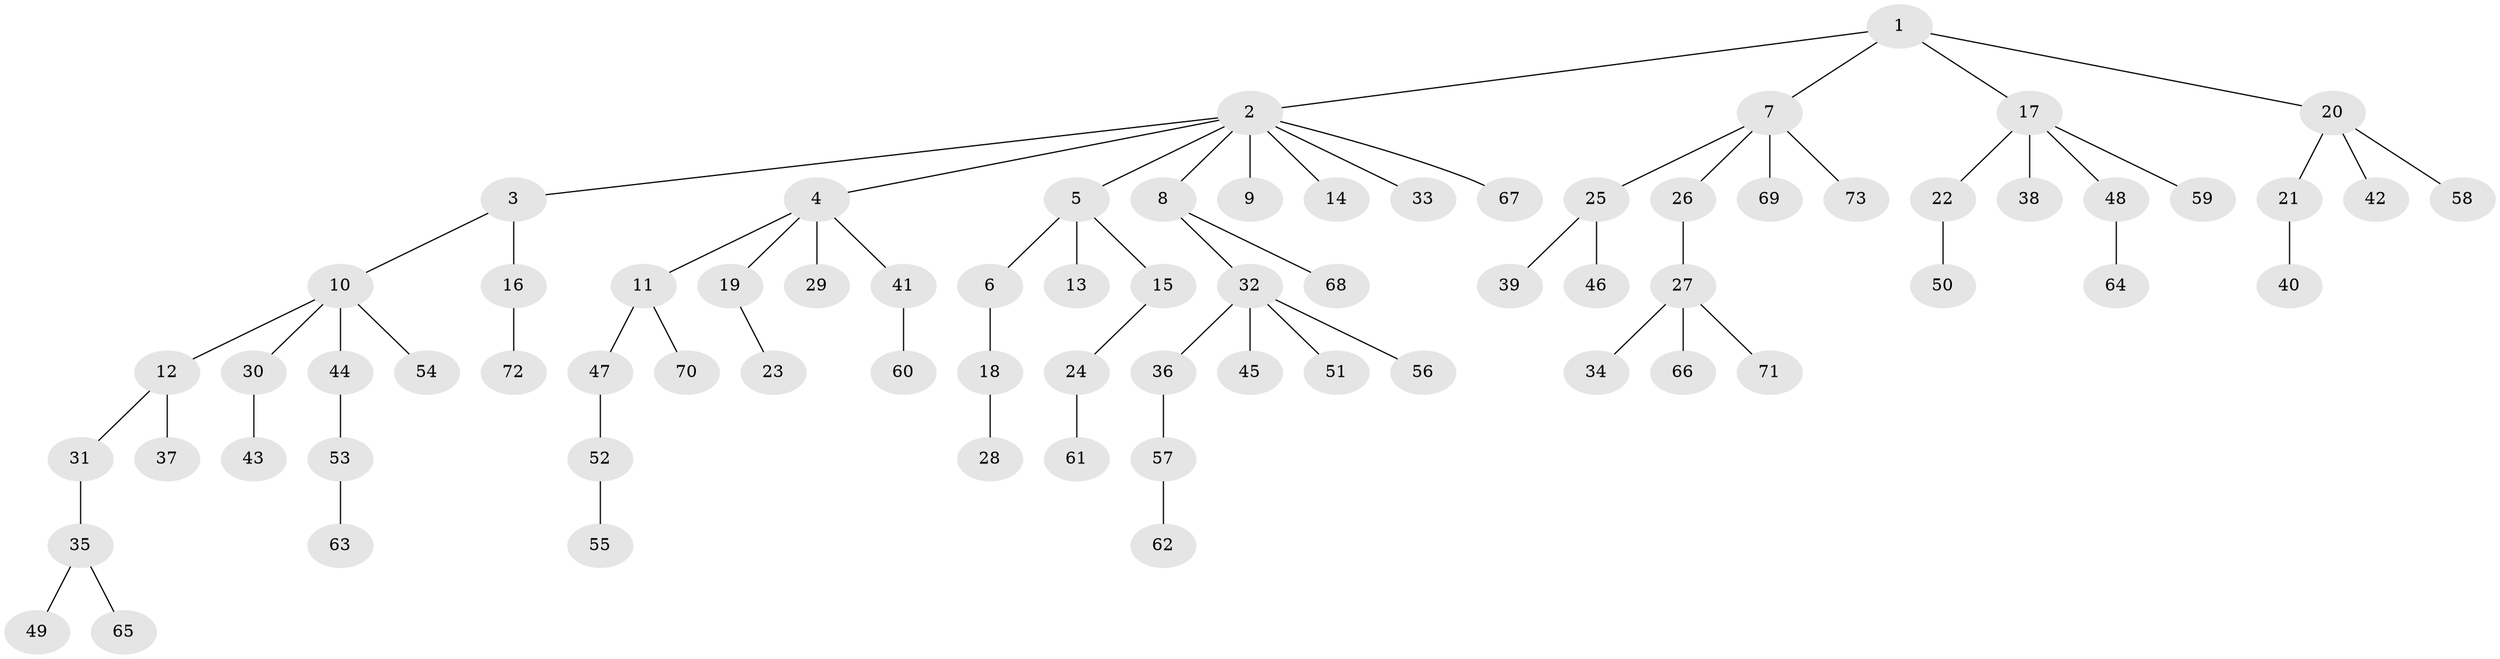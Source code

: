 // coarse degree distribution, {6: 0.047619047619047616, 8: 0.047619047619047616, 3: 0.047619047619047616, 2: 0.23809523809523808, 1: 0.6190476190476191}
// Generated by graph-tools (version 1.1) at 2025/19/03/04/25 18:19:18]
// undirected, 73 vertices, 72 edges
graph export_dot {
graph [start="1"]
  node [color=gray90,style=filled];
  1;
  2;
  3;
  4;
  5;
  6;
  7;
  8;
  9;
  10;
  11;
  12;
  13;
  14;
  15;
  16;
  17;
  18;
  19;
  20;
  21;
  22;
  23;
  24;
  25;
  26;
  27;
  28;
  29;
  30;
  31;
  32;
  33;
  34;
  35;
  36;
  37;
  38;
  39;
  40;
  41;
  42;
  43;
  44;
  45;
  46;
  47;
  48;
  49;
  50;
  51;
  52;
  53;
  54;
  55;
  56;
  57;
  58;
  59;
  60;
  61;
  62;
  63;
  64;
  65;
  66;
  67;
  68;
  69;
  70;
  71;
  72;
  73;
  1 -- 2;
  1 -- 7;
  1 -- 17;
  1 -- 20;
  2 -- 3;
  2 -- 4;
  2 -- 5;
  2 -- 8;
  2 -- 9;
  2 -- 14;
  2 -- 33;
  2 -- 67;
  3 -- 10;
  3 -- 16;
  4 -- 11;
  4 -- 19;
  4 -- 29;
  4 -- 41;
  5 -- 6;
  5 -- 13;
  5 -- 15;
  6 -- 18;
  7 -- 25;
  7 -- 26;
  7 -- 69;
  7 -- 73;
  8 -- 32;
  8 -- 68;
  10 -- 12;
  10 -- 30;
  10 -- 44;
  10 -- 54;
  11 -- 47;
  11 -- 70;
  12 -- 31;
  12 -- 37;
  15 -- 24;
  16 -- 72;
  17 -- 22;
  17 -- 38;
  17 -- 48;
  17 -- 59;
  18 -- 28;
  19 -- 23;
  20 -- 21;
  20 -- 42;
  20 -- 58;
  21 -- 40;
  22 -- 50;
  24 -- 61;
  25 -- 39;
  25 -- 46;
  26 -- 27;
  27 -- 34;
  27 -- 66;
  27 -- 71;
  30 -- 43;
  31 -- 35;
  32 -- 36;
  32 -- 45;
  32 -- 51;
  32 -- 56;
  35 -- 49;
  35 -- 65;
  36 -- 57;
  41 -- 60;
  44 -- 53;
  47 -- 52;
  48 -- 64;
  52 -- 55;
  53 -- 63;
  57 -- 62;
}
